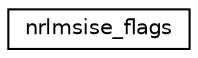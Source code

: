 digraph "Graphical Class Hierarchy"
{
 // INTERACTIVE_SVG=YES
  edge [fontname="Helvetica",fontsize="10",labelfontname="Helvetica",labelfontsize="10"];
  node [fontname="Helvetica",fontsize="10",shape=record];
  rankdir="LR";
  Node0 [label="nrlmsise_flags",height=0.2,width=0.4,color="black", fillcolor="white", style="filled",URL="$structnrlmsise__flags.html"];
}
